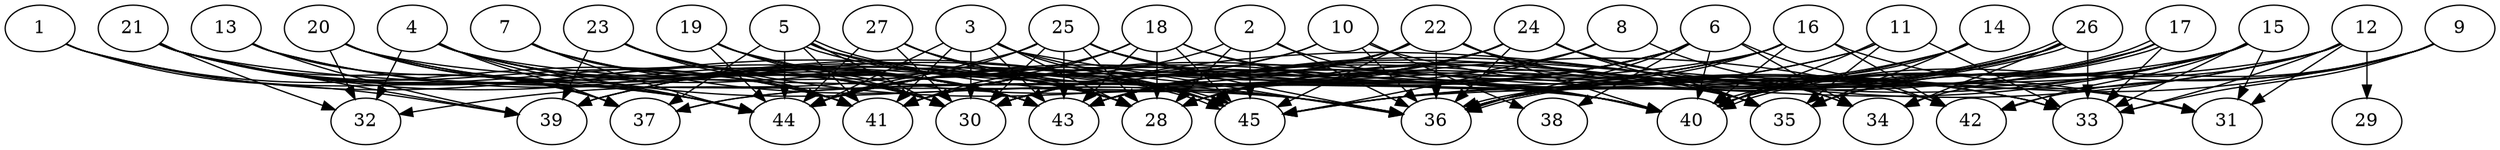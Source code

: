 // DAG automatically generated by daggen at Thu Oct  3 14:07:24 2019
// ./daggen --dot -n 45 --ccr 0.4 --fat 0.9 --regular 0.9 --density 0.7 --mindata 5242880 --maxdata 52428800 
digraph G {
  1 [size="126986240", alpha="0.07", expect_size="50794496"] 
  1 -> 28 [size ="50794496"]
  1 -> 39 [size ="50794496"]
  1 -> 41 [size ="50794496"]
  1 -> 44 [size ="50794496"]
  2 [size="115514880", alpha="0.05", expect_size="46205952"] 
  2 -> 28 [size ="46205952"]
  2 -> 36 [size ="46205952"]
  2 -> 40 [size ="46205952"]
  2 -> 44 [size ="46205952"]
  2 -> 45 [size ="46205952"]
  3 [size="92369920", alpha="0.13", expect_size="36947968"] 
  3 -> 28 [size ="36947968"]
  3 -> 30 [size ="36947968"]
  3 -> 36 [size ="36947968"]
  3 -> 40 [size ="36947968"]
  3 -> 41 [size ="36947968"]
  3 -> 43 [size ="36947968"]
  3 -> 44 [size ="36947968"]
  3 -> 45 [size ="36947968"]
  4 [size="23580160", alpha="0.00", expect_size="9432064"] 
  4 -> 30 [size ="9432064"]
  4 -> 32 [size ="9432064"]
  4 -> 36 [size ="9432064"]
  4 -> 37 [size ="9432064"]
  4 -> 40 [size ="9432064"]
  4 -> 43 [size ="9432064"]
  4 -> 44 [size ="9432064"]
  4 -> 45 [size ="9432064"]
  5 [size="110707200", alpha="0.14", expect_size="44282880"] 
  5 -> 28 [size ="44282880"]
  5 -> 30 [size ="44282880"]
  5 -> 37 [size ="44282880"]
  5 -> 41 [size ="44282880"]
  5 -> 42 [size ="44282880"]
  5 -> 44 [size ="44282880"]
  5 -> 45 [size ="44282880"]
  5 -> 45 [size ="44282880"]
  6 [size="18634240", alpha="0.11", expect_size="7453696"] 
  6 -> 28 [size ="7453696"]
  6 -> 30 [size ="7453696"]
  6 -> 34 [size ="7453696"]
  6 -> 36 [size ="7453696"]
  6 -> 38 [size ="7453696"]
  6 -> 40 [size ="7453696"]
  6 -> 41 [size ="7453696"]
  6 -> 42 [size ="7453696"]
  6 -> 44 [size ="7453696"]
  7 [size="109132800", alpha="0.11", expect_size="43653120"] 
  7 -> 30 [size ="43653120"]
  7 -> 36 [size ="43653120"]
  7 -> 41 [size ="43653120"]
  7 -> 43 [size ="43653120"]
  7 -> 44 [size ="43653120"]
  8 [size="24140800", alpha="0.04", expect_size="9656320"] 
  8 -> 34 [size ="9656320"]
  8 -> 44 [size ="9656320"]
  8 -> 45 [size ="9656320"]
  9 [size="104563200", alpha="0.13", expect_size="41825280"] 
  9 -> 33 [size ="41825280"]
  9 -> 34 [size ="41825280"]
  9 -> 36 [size ="41825280"]
  9 -> 40 [size ="41825280"]
  9 -> 42 [size ="41825280"]
  10 [size="61416960", alpha="0.16", expect_size="24566784"] 
  10 -> 33 [size ="24566784"]
  10 -> 36 [size ="24566784"]
  10 -> 38 [size ="24566784"]
  10 -> 39 [size ="24566784"]
  10 -> 44 [size ="24566784"]
  11 [size="37560320", alpha="0.19", expect_size="15024128"] 
  11 -> 30 [size ="15024128"]
  11 -> 33 [size ="15024128"]
  11 -> 35 [size ="15024128"]
  11 -> 40 [size ="15024128"]
  11 -> 41 [size ="15024128"]
  12 [size="79777280", alpha="0.09", expect_size="31910912"] 
  12 -> 29 [size ="31910912"]
  12 -> 30 [size ="31910912"]
  12 -> 31 [size ="31910912"]
  12 -> 33 [size ="31910912"]
  12 -> 35 [size ="31910912"]
  12 -> 36 [size ="31910912"]
  12 -> 45 [size ="31910912"]
  13 [size="110878720", alpha="0.06", expect_size="44351488"] 
  13 -> 37 [size ="44351488"]
  13 -> 39 [size ="44351488"]
  13 -> 43 [size ="44351488"]
  13 -> 45 [size ="44351488"]
  14 [size="70522880", alpha="0.01", expect_size="28209152"] 
  14 -> 35 [size ="28209152"]
  14 -> 40 [size ="28209152"]
  14 -> 43 [size ="28209152"]
  14 -> 45 [size ="28209152"]
  15 [size="72588800", alpha="0.19", expect_size="29035520"] 
  15 -> 31 [size ="29035520"]
  15 -> 33 [size ="29035520"]
  15 -> 35 [size ="29035520"]
  15 -> 36 [size ="29035520"]
  15 -> 37 [size ="29035520"]
  15 -> 40 [size ="29035520"]
  15 -> 42 [size ="29035520"]
  15 -> 43 [size ="29035520"]
  15 -> 45 [size ="29035520"]
  16 [size="39595520", alpha="0.17", expect_size="15838208"] 
  16 -> 28 [size ="15838208"]
  16 -> 31 [size ="15838208"]
  16 -> 36 [size ="15838208"]
  16 -> 37 [size ="15838208"]
  16 -> 40 [size ="15838208"]
  16 -> 41 [size ="15838208"]
  16 -> 42 [size ="15838208"]
  16 -> 43 [size ="15838208"]
  17 [size="102594560", alpha="0.08", expect_size="41037824"] 
  17 -> 28 [size ="41037824"]
  17 -> 33 [size ="41037824"]
  17 -> 35 [size ="41037824"]
  17 -> 40 [size ="41037824"]
  17 -> 40 [size ="41037824"]
  17 -> 43 [size ="41037824"]
  18 [size="50979840", alpha="0.18", expect_size="20391936"] 
  18 -> 28 [size ="20391936"]
  18 -> 33 [size ="20391936"]
  18 -> 40 [size ="20391936"]
  18 -> 41 [size ="20391936"]
  18 -> 43 [size ="20391936"]
  18 -> 44 [size ="20391936"]
  18 -> 45 [size ="20391936"]
  19 [size="73733120", alpha="0.03", expect_size="29493248"] 
  19 -> 30 [size ="29493248"]
  19 -> 40 [size ="29493248"]
  19 -> 43 [size ="29493248"]
  19 -> 44 [size ="29493248"]
  20 [size="32732160", alpha="0.15", expect_size="13092864"] 
  20 -> 28 [size ="13092864"]
  20 -> 32 [size ="13092864"]
  20 -> 35 [size ="13092864"]
  20 -> 37 [size ="13092864"]
  20 -> 43 [size ="13092864"]
  20 -> 44 [size ="13092864"]
  21 [size="127964160", alpha="0.06", expect_size="51185664"] 
  21 -> 30 [size ="51185664"]
  21 -> 32 [size ="51185664"]
  21 -> 36 [size ="51185664"]
  21 -> 37 [size ="51185664"]
  21 -> 39 [size ="51185664"]
  21 -> 41 [size ="51185664"]
  21 -> 43 [size ="51185664"]
  21 -> 44 [size ="51185664"]
  21 -> 45 [size ="51185664"]
  22 [size="123663360", alpha="0.14", expect_size="49465344"] 
  22 -> 30 [size ="49465344"]
  22 -> 33 [size ="49465344"]
  22 -> 35 [size ="49465344"]
  22 -> 36 [size ="49465344"]
  22 -> 39 [size ="49465344"]
  22 -> 40 [size ="49465344"]
  22 -> 41 [size ="49465344"]
  22 -> 43 [size ="49465344"]
  22 -> 45 [size ="49465344"]
  23 [size="58424320", alpha="0.16", expect_size="23369728"] 
  23 -> 28 [size ="23369728"]
  23 -> 30 [size ="23369728"]
  23 -> 39 [size ="23369728"]
  23 -> 40 [size ="23369728"]
  23 -> 41 [size ="23369728"]
  23 -> 43 [size ="23369728"]
  24 [size="93649920", alpha="0.20", expect_size="37459968"] 
  24 -> 28 [size ="37459968"]
  24 -> 30 [size ="37459968"]
  24 -> 31 [size ="37459968"]
  24 -> 34 [size ="37459968"]
  24 -> 35 [size ="37459968"]
  24 -> 36 [size ="37459968"]
  24 -> 39 [size ="37459968"]
  24 -> 43 [size ="37459968"]
  24 -> 44 [size ="37459968"]
  25 [size="100751360", alpha="0.20", expect_size="40300544"] 
  25 -> 28 [size ="40300544"]
  25 -> 30 [size ="40300544"]
  25 -> 32 [size ="40300544"]
  25 -> 35 [size ="40300544"]
  25 -> 36 [size ="40300544"]
  25 -> 40 [size ="40300544"]
  25 -> 43 [size ="40300544"]
  25 -> 44 [size ="40300544"]
  26 [size="94144000", alpha="0.01", expect_size="37657600"] 
  26 -> 28 [size ="37657600"]
  26 -> 33 [size ="37657600"]
  26 -> 34 [size ="37657600"]
  26 -> 36 [size ="37657600"]
  26 -> 36 [size ="37657600"]
  26 -> 40 [size ="37657600"]
  26 -> 43 [size ="37657600"]
  26 -> 45 [size ="37657600"]
  27 [size="75793920", alpha="0.18", expect_size="30317568"] 
  27 -> 28 [size ="30317568"]
  27 -> 30 [size ="30317568"]
  27 -> 36 [size ="30317568"]
  27 -> 44 [size ="30317568"]
  27 -> 45 [size ="30317568"]
  28 [size="121971200", alpha="0.17", expect_size="48788480"] 
  29 [size="111508480", alpha="0.12", expect_size="44603392"] 
  30 [size="13637120", alpha="0.15", expect_size="5454848"] 
  31 [size="102525440", alpha="0.02", expect_size="41010176"] 
  32 [size="20195840", alpha="0.00", expect_size="8078336"] 
  33 [size="104988160", alpha="0.15", expect_size="41995264"] 
  34 [size="82270720", alpha="0.20", expect_size="32908288"] 
  35 [size="80486400", alpha="0.15", expect_size="32194560"] 
  36 [size="79265280", alpha="0.14", expect_size="31706112"] 
  37 [size="84139520", alpha="0.08", expect_size="33655808"] 
  38 [size="73169920", alpha="0.09", expect_size="29267968"] 
  39 [size="57392640", alpha="0.00", expect_size="22957056"] 
  40 [size="128263680", alpha="0.14", expect_size="51305472"] 
  41 [size="98160640", alpha="0.08", expect_size="39264256"] 
  42 [size="109509120", alpha="0.01", expect_size="43803648"] 
  43 [size="111011840", alpha="0.01", expect_size="44404736"] 
  44 [size="82478080", alpha="0.15", expect_size="32991232"] 
  45 [size="81328640", alpha="0.04", expect_size="32531456"] 
}
